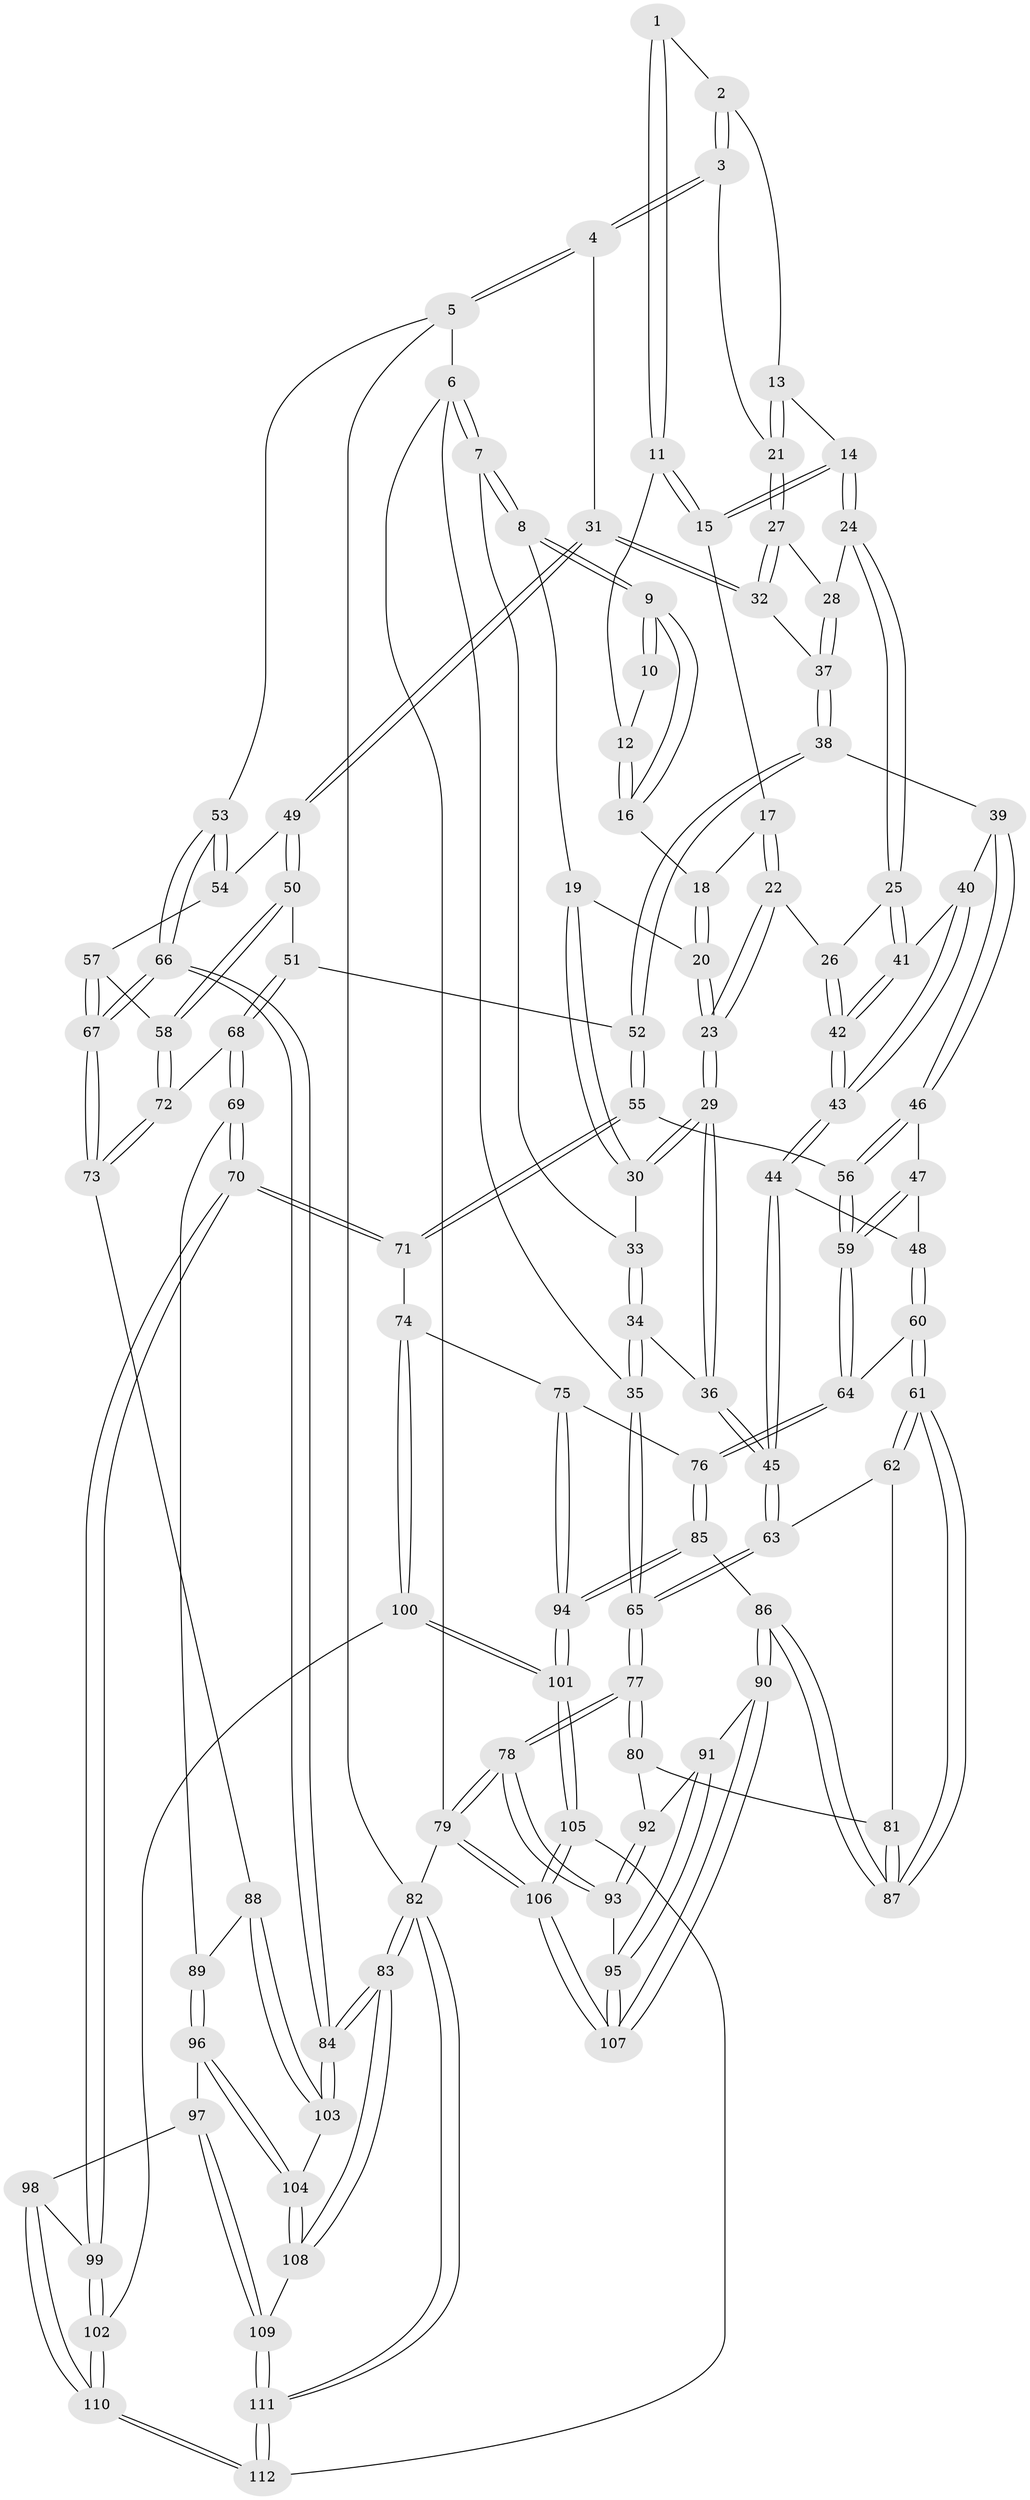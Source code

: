 // Generated by graph-tools (version 1.1) at 2025/27/03/09/25 03:27:10]
// undirected, 112 vertices, 277 edges
graph export_dot {
graph [start="1"]
  node [color=gray90,style=filled];
  1 [pos="+0.444669041327891+0"];
  2 [pos="+0.44839411779874+0"];
  3 [pos="+0.9414353003730586+0"];
  4 [pos="+1+0"];
  5 [pos="+1+0"];
  6 [pos="+0+0"];
  7 [pos="+0+0"];
  8 [pos="+0+0"];
  9 [pos="+0+0"];
  10 [pos="+0.43673923811442117+0"];
  11 [pos="+0.34264719450712294+0.05276302466569665"];
  12 [pos="+0.31399647166084443+0.039141686154412623"];
  13 [pos="+0.46167295017368226+0.05594925155781993"];
  14 [pos="+0.4514864344575958+0.08937431097597015"];
  15 [pos="+0.3847481588469654+0.08443856744202399"];
  16 [pos="+0.2770902571304935+0.04962825190449888"];
  17 [pos="+0.29614543964458373+0.12172934193526347"];
  18 [pos="+0.2769254003127952+0.06412648164199684"];
  19 [pos="+0.05679598747151622+0.01907262108428851"];
  20 [pos="+0.1629791628229638+0.12846535478387328"];
  21 [pos="+0.7549321272764699+0.05394150411853406"];
  22 [pos="+0.25874554877159633+0.2335454785668608"];
  23 [pos="+0.23834019203430773+0.24147014981030565"];
  24 [pos="+0.476329568677932+0.21057873734539856"];
  25 [pos="+0.4564918295141419+0.22735722167913625"];
  26 [pos="+0.3783330665917411+0.24006706222090393"];
  27 [pos="+0.7341303297056065+0.12056904475076174"];
  28 [pos="+0.5298796880841241+0.2175401917318206"];
  29 [pos="+0.199475755737799+0.30283715575189407"];
  30 [pos="+0.07411635962648652+0.26226365854544115"];
  31 [pos="+0.870302437628868+0.3442659256508075"];
  32 [pos="+0.7795255499373237+0.2630903000904879"];
  33 [pos="+0.05753756416188891+0.26534109584187776"];
  34 [pos="+0+0.33511671961780065"];
  35 [pos="+0+0.33794075882474567"];
  36 [pos="+0.1975399168641183+0.4153913919980446"];
  37 [pos="+0.6260895051672192+0.3674323308097257"];
  38 [pos="+0.616211139096865+0.42343139418290343"];
  39 [pos="+0.49965844787787544+0.39620528552289996"];
  40 [pos="+0.4759901859283119+0.3678034665953798"];
  41 [pos="+0.4568220905797255+0.29278493020500757"];
  42 [pos="+0.3479423106382298+0.4305391342473296"];
  43 [pos="+0.33432619603841296+0.46210961312918186"];
  44 [pos="+0.33418258612272445+0.4623141594796226"];
  45 [pos="+0.2055701718035695+0.4408336711032386"];
  46 [pos="+0.4390147197076624+0.49479569509024496"];
  47 [pos="+0.42796711415439337+0.4966628358117569"];
  48 [pos="+0.3629035854265853+0.4885726799445009"];
  49 [pos="+0.8705373289435872+0.3447875417582482"];
  50 [pos="+0.8096943061919718+0.4603182664058269"];
  51 [pos="+0.7086697352391214+0.4996478917761544"];
  52 [pos="+0.634567860339341+0.47992391822172376"];
  53 [pos="+1+0.41831003196491345"];
  54 [pos="+1+0.407508995267657"];
  55 [pos="+0.5868823632074723+0.5281328827131702"];
  56 [pos="+0.5535262384786351+0.5285742555369947"];
  57 [pos="+0.9144526127825878+0.5462411478506776"];
  58 [pos="+0.8684183808099035+0.5418613643174351"];
  59 [pos="+0.46021628365215184+0.6116666967532232"];
  60 [pos="+0.362670319174844+0.6637031924858507"];
  61 [pos="+0.32431104785108533+0.6823781362621868"];
  62 [pos="+0.17684293763137446+0.5143773622020814"];
  63 [pos="+0.17788022255569103+0.49121884957600265"];
  64 [pos="+0.437976071830395+0.6780866448880677"];
  65 [pos="+0+0.5215130298891663"];
  66 [pos="+1+0.7244373358463723"];
  67 [pos="+1+0.7041181395500651"];
  68 [pos="+0.7541892390471401+0.6888637312051169"];
  69 [pos="+0.7324645391178516+0.7099657916367496"];
  70 [pos="+0.6542543507464369+0.7501647614415564"];
  71 [pos="+0.5824382857846+0.7189603980938679"];
  72 [pos="+0.8330311663191574+0.6765745536380661"];
  73 [pos="+0.9255411872862763+0.7188189006948418"];
  74 [pos="+0.525558422212989+0.7304656055741838"];
  75 [pos="+0.5072861603451655+0.7255743127081193"];
  76 [pos="+0.4973169669010909+0.7210291352649438"];
  77 [pos="+0+0.6967711091969702"];
  78 [pos="+0+0.7813814335231317"];
  79 [pos="+0+1"];
  80 [pos="+0.08070119076139926+0.6919482973478649"];
  81 [pos="+0.10957649062987228+0.6678947973276934"];
  82 [pos="+1+1"];
  83 [pos="+1+0.8749992224561578"];
  84 [pos="+1+0.7844455079832361"];
  85 [pos="+0.3507553214426382+0.8215058683022154"];
  86 [pos="+0.28921733540075056+0.8013030917207715"];
  87 [pos="+0.29840887078125167+0.7174963345228279"];
  88 [pos="+0.883626573296848+0.8054924966734026"];
  89 [pos="+0.8123978202375404+0.816793135507692"];
  90 [pos="+0.27017603419084774+0.8214301941282084"];
  91 [pos="+0.18217629619127618+0.7951401619431323"];
  92 [pos="+0.11296611474391338+0.7563944122104825"];
  93 [pos="+0.09086154972442978+0.8803333081904445"];
  94 [pos="+0.3977564881718793+0.8580201784837332"];
  95 [pos="+0.1158108985430816+0.9173898470914109"];
  96 [pos="+0.800280238353708+0.8605087512130802"];
  97 [pos="+0.7840597833548361+0.8727724038163298"];
  98 [pos="+0.6784482328703048+0.8535546748896735"];
  99 [pos="+0.6635077383091181+0.8227892463415915"];
  100 [pos="+0.49089645448294683+0.8941266446024758"];
  101 [pos="+0.4302147068680858+0.9104466315744668"];
  102 [pos="+0.527305242302157+0.9160175426535733"];
  103 [pos="+0.8904212272811389+0.8604322681833"];
  104 [pos="+0.8847580605927448+0.8831410894782393"];
  105 [pos="+0.22820109461759377+1"];
  106 [pos="+0.2164542928759386+1"];
  107 [pos="+0.2042206012203366+1"];
  108 [pos="+0.8982348837006435+0.9414825124673932"];
  109 [pos="+0.827360137246977+1"];
  110 [pos="+0.6729428152161558+1"];
  111 [pos="+0.7328436310820534+1"];
  112 [pos="+0.6864922711953726+1"];
  1 -- 2;
  1 -- 11;
  1 -- 11;
  2 -- 3;
  2 -- 3;
  2 -- 13;
  3 -- 4;
  3 -- 4;
  3 -- 21;
  4 -- 5;
  4 -- 5;
  4 -- 31;
  5 -- 6;
  5 -- 53;
  5 -- 82;
  6 -- 7;
  6 -- 7;
  6 -- 35;
  6 -- 79;
  7 -- 8;
  7 -- 8;
  7 -- 33;
  8 -- 9;
  8 -- 9;
  8 -- 19;
  9 -- 10;
  9 -- 10;
  9 -- 16;
  9 -- 16;
  10 -- 12;
  11 -- 12;
  11 -- 15;
  11 -- 15;
  12 -- 16;
  12 -- 16;
  13 -- 14;
  13 -- 21;
  13 -- 21;
  14 -- 15;
  14 -- 15;
  14 -- 24;
  14 -- 24;
  15 -- 17;
  16 -- 18;
  17 -- 18;
  17 -- 22;
  17 -- 22;
  18 -- 20;
  18 -- 20;
  19 -- 20;
  19 -- 30;
  19 -- 30;
  20 -- 23;
  20 -- 23;
  21 -- 27;
  21 -- 27;
  22 -- 23;
  22 -- 23;
  22 -- 26;
  23 -- 29;
  23 -- 29;
  24 -- 25;
  24 -- 25;
  24 -- 28;
  25 -- 26;
  25 -- 41;
  25 -- 41;
  26 -- 42;
  26 -- 42;
  27 -- 28;
  27 -- 32;
  27 -- 32;
  28 -- 37;
  28 -- 37;
  29 -- 30;
  29 -- 30;
  29 -- 36;
  29 -- 36;
  30 -- 33;
  31 -- 32;
  31 -- 32;
  31 -- 49;
  31 -- 49;
  32 -- 37;
  33 -- 34;
  33 -- 34;
  34 -- 35;
  34 -- 35;
  34 -- 36;
  35 -- 65;
  35 -- 65;
  36 -- 45;
  36 -- 45;
  37 -- 38;
  37 -- 38;
  38 -- 39;
  38 -- 52;
  38 -- 52;
  39 -- 40;
  39 -- 46;
  39 -- 46;
  40 -- 41;
  40 -- 43;
  40 -- 43;
  41 -- 42;
  41 -- 42;
  42 -- 43;
  42 -- 43;
  43 -- 44;
  43 -- 44;
  44 -- 45;
  44 -- 45;
  44 -- 48;
  45 -- 63;
  45 -- 63;
  46 -- 47;
  46 -- 56;
  46 -- 56;
  47 -- 48;
  47 -- 59;
  47 -- 59;
  48 -- 60;
  48 -- 60;
  49 -- 50;
  49 -- 50;
  49 -- 54;
  50 -- 51;
  50 -- 58;
  50 -- 58;
  51 -- 52;
  51 -- 68;
  51 -- 68;
  52 -- 55;
  52 -- 55;
  53 -- 54;
  53 -- 54;
  53 -- 66;
  53 -- 66;
  54 -- 57;
  55 -- 56;
  55 -- 71;
  55 -- 71;
  56 -- 59;
  56 -- 59;
  57 -- 58;
  57 -- 67;
  57 -- 67;
  58 -- 72;
  58 -- 72;
  59 -- 64;
  59 -- 64;
  60 -- 61;
  60 -- 61;
  60 -- 64;
  61 -- 62;
  61 -- 62;
  61 -- 87;
  61 -- 87;
  62 -- 63;
  62 -- 81;
  63 -- 65;
  63 -- 65;
  64 -- 76;
  64 -- 76;
  65 -- 77;
  65 -- 77;
  66 -- 67;
  66 -- 67;
  66 -- 84;
  66 -- 84;
  67 -- 73;
  67 -- 73;
  68 -- 69;
  68 -- 69;
  68 -- 72;
  69 -- 70;
  69 -- 70;
  69 -- 89;
  70 -- 71;
  70 -- 71;
  70 -- 99;
  70 -- 99;
  71 -- 74;
  72 -- 73;
  72 -- 73;
  73 -- 88;
  74 -- 75;
  74 -- 100;
  74 -- 100;
  75 -- 76;
  75 -- 94;
  75 -- 94;
  76 -- 85;
  76 -- 85;
  77 -- 78;
  77 -- 78;
  77 -- 80;
  77 -- 80;
  78 -- 79;
  78 -- 79;
  78 -- 93;
  78 -- 93;
  79 -- 106;
  79 -- 106;
  79 -- 82;
  80 -- 81;
  80 -- 92;
  81 -- 87;
  81 -- 87;
  82 -- 83;
  82 -- 83;
  82 -- 111;
  82 -- 111;
  83 -- 84;
  83 -- 84;
  83 -- 108;
  83 -- 108;
  84 -- 103;
  84 -- 103;
  85 -- 86;
  85 -- 94;
  85 -- 94;
  86 -- 87;
  86 -- 87;
  86 -- 90;
  86 -- 90;
  88 -- 89;
  88 -- 103;
  88 -- 103;
  89 -- 96;
  89 -- 96;
  90 -- 91;
  90 -- 107;
  90 -- 107;
  91 -- 92;
  91 -- 95;
  91 -- 95;
  92 -- 93;
  92 -- 93;
  93 -- 95;
  94 -- 101;
  94 -- 101;
  95 -- 107;
  95 -- 107;
  96 -- 97;
  96 -- 104;
  96 -- 104;
  97 -- 98;
  97 -- 109;
  97 -- 109;
  98 -- 99;
  98 -- 110;
  98 -- 110;
  99 -- 102;
  99 -- 102;
  100 -- 101;
  100 -- 101;
  100 -- 102;
  101 -- 105;
  101 -- 105;
  102 -- 110;
  102 -- 110;
  103 -- 104;
  104 -- 108;
  104 -- 108;
  105 -- 106;
  105 -- 106;
  105 -- 112;
  106 -- 107;
  106 -- 107;
  108 -- 109;
  109 -- 111;
  109 -- 111;
  110 -- 112;
  110 -- 112;
  111 -- 112;
  111 -- 112;
}
